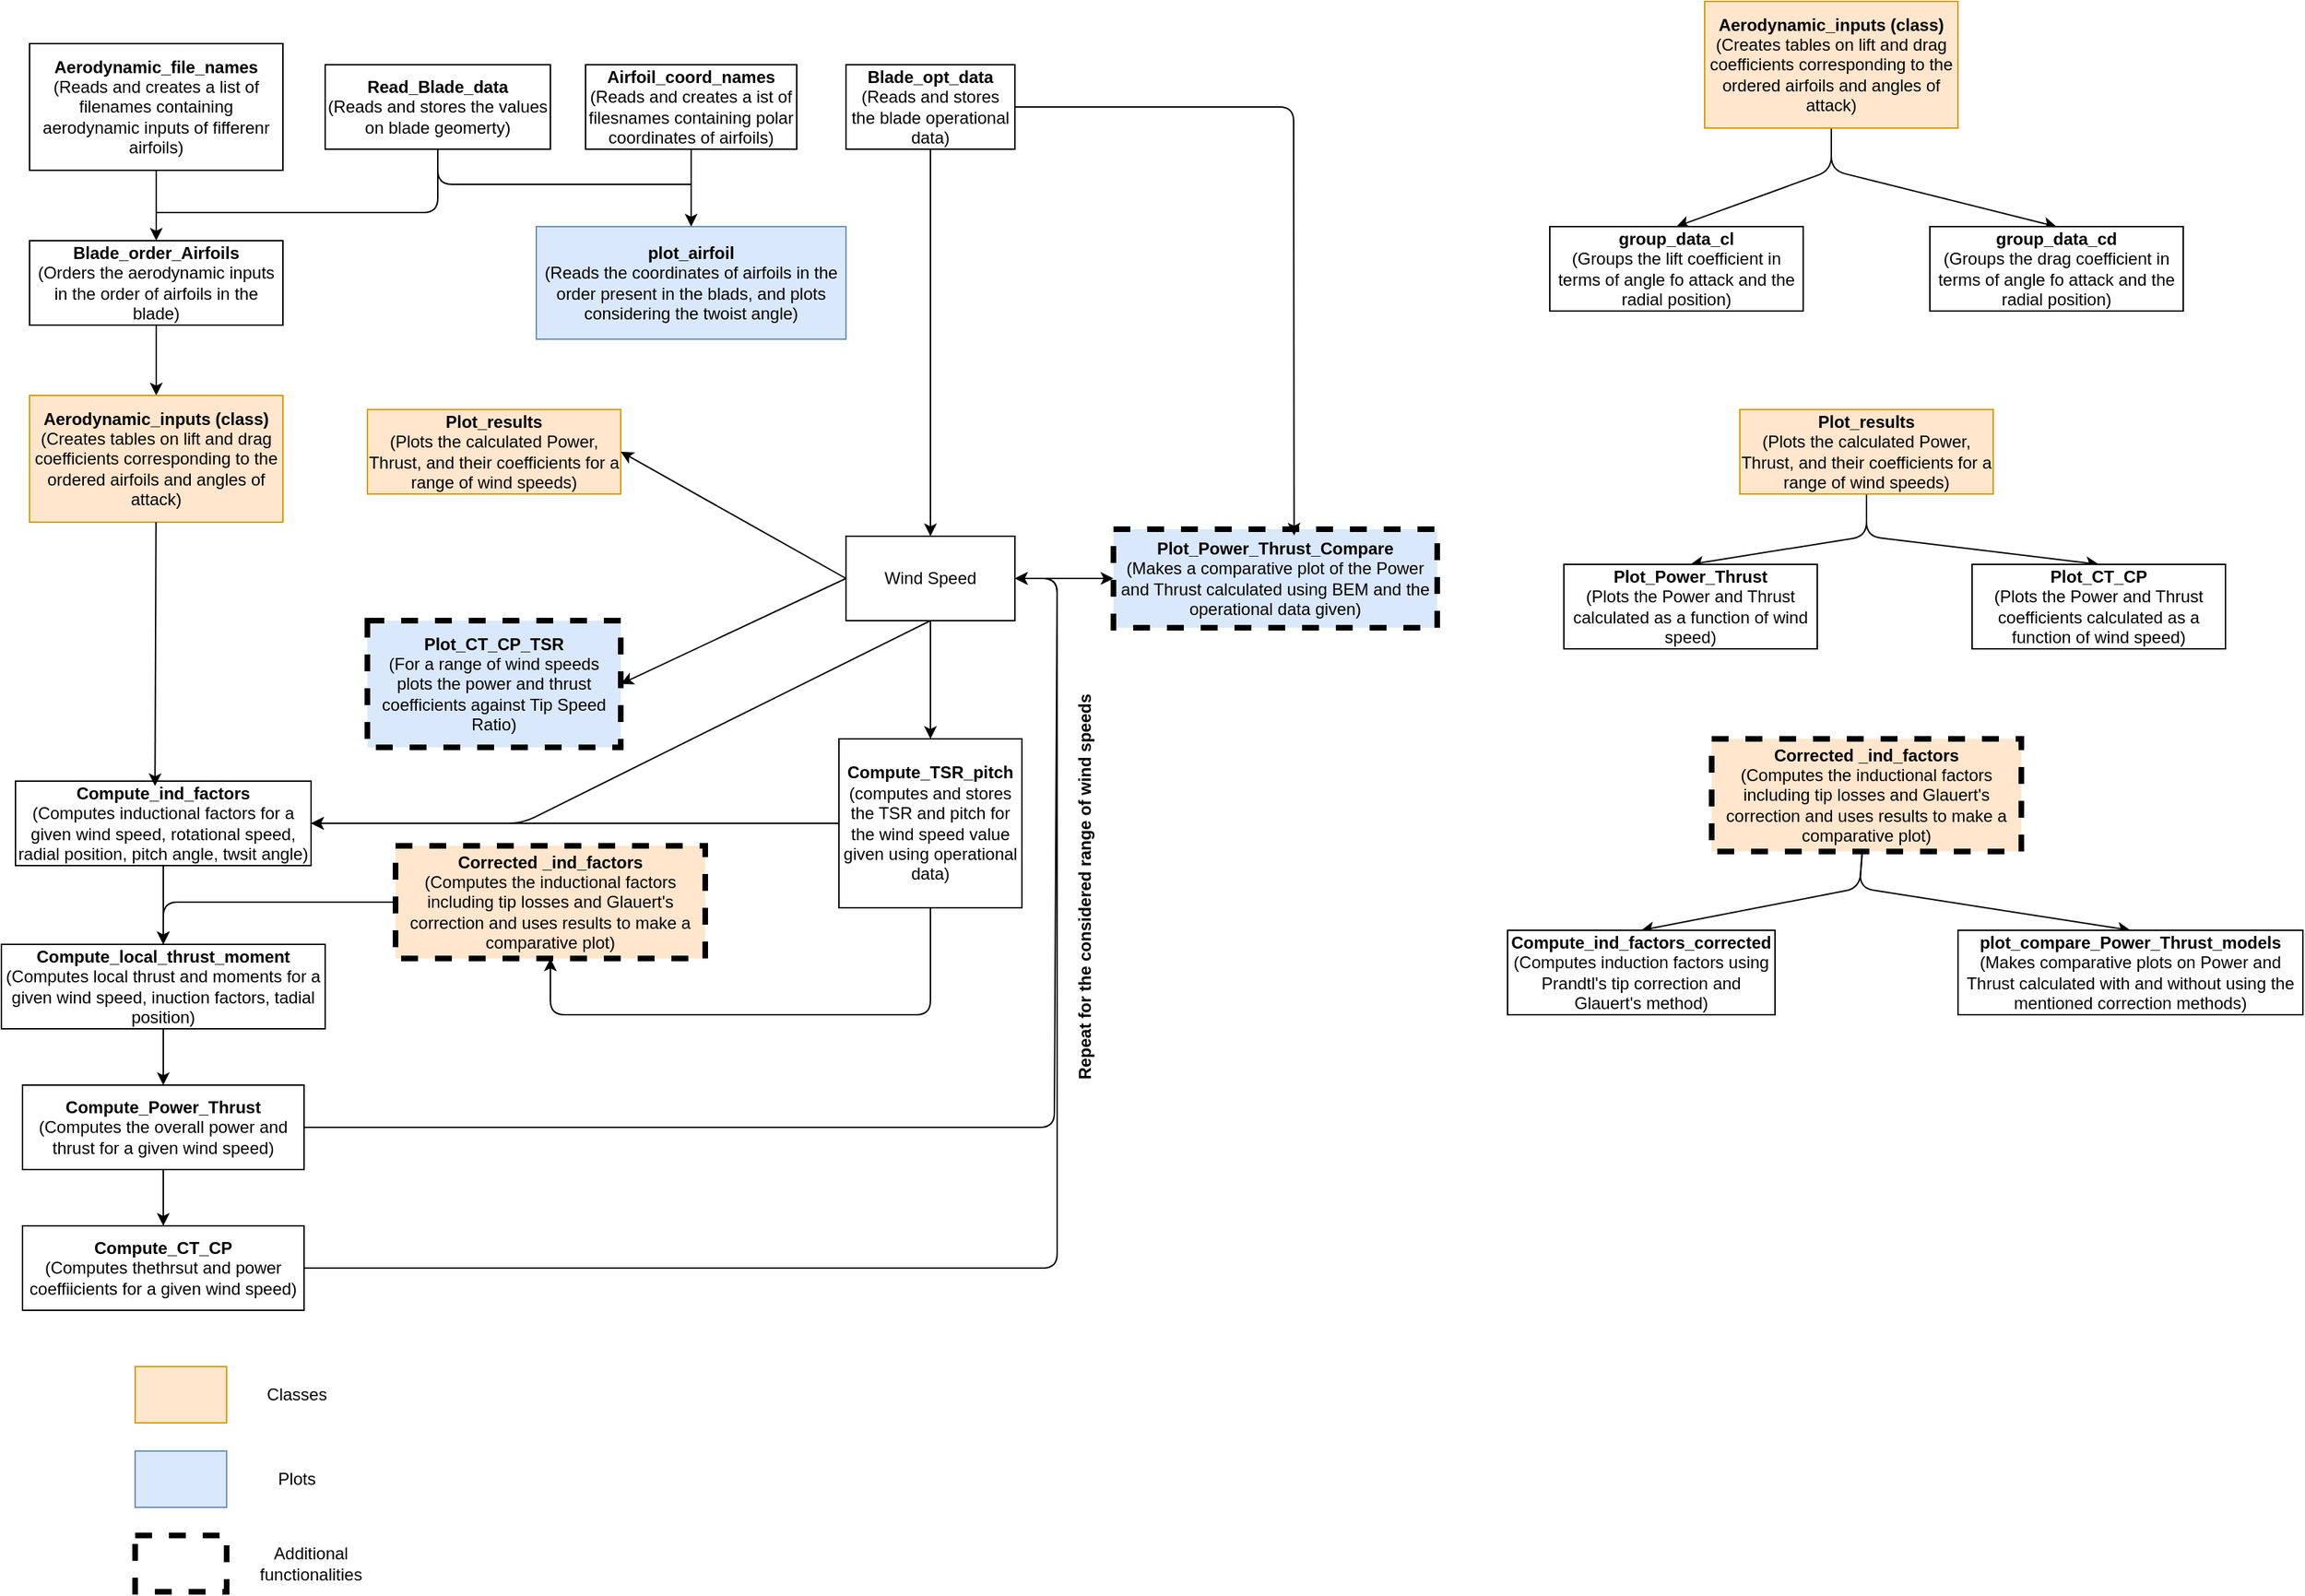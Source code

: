 <mxfile>
    <diagram id="HSMd7I8naoybt2gILDuz" name="Page-1">
        <mxGraphModel dx="850" dy="654" grid="1" gridSize="10" guides="1" tooltips="1" connect="1" arrows="1" fold="1" page="1" pageScale="1" pageWidth="850" pageHeight="1100" math="0" shadow="0">
            <root>
                <mxCell id="0"/>
                <mxCell id="1" parent="0"/>
                <mxCell id="8" style="edgeStyle=none;html=1;exitX=0.5;exitY=1;exitDx=0;exitDy=0;" parent="1" source="2" target="4" edge="1">
                    <mxGeometry relative="1" as="geometry"/>
                </mxCell>
                <mxCell id="2" value="&lt;b&gt;Aerodynamic_file_names&lt;/b&gt;&lt;div&gt;(Reads and creates a list of filenames containing aerodynamic inputs of fifferenr airfoils)&lt;/div&gt;" style="rounded=0;whiteSpace=wrap;html=1;" parent="1" vertex="1">
                    <mxGeometry x="60" y="80" width="180" height="90" as="geometry"/>
                </mxCell>
                <mxCell id="3" value="&lt;b&gt;Read_Blade_data&lt;/b&gt;&lt;br&gt;(Reads and stores the values on blade geomerty)" style="rounded=0;whiteSpace=wrap;html=1;" parent="1" vertex="1">
                    <mxGeometry x="270" y="95" width="160" height="60" as="geometry"/>
                </mxCell>
                <mxCell id="12" style="edgeStyle=none;html=1;exitX=0.5;exitY=1;exitDx=0;exitDy=0;" parent="1" source="4" target="5" edge="1">
                    <mxGeometry relative="1" as="geometry"/>
                </mxCell>
                <mxCell id="4" value="&lt;b&gt;Blade_order_Airfoils&lt;br&gt;&lt;/b&gt;(Orders the aerodynamic inputs in the order of airfoils in the blade)" style="rounded=0;whiteSpace=wrap;html=1;" parent="1" vertex="1">
                    <mxGeometry x="60" y="220" width="180" height="60" as="geometry"/>
                </mxCell>
                <mxCell id="5" value="&lt;b&gt;Aerodynamic_inputs (class)&lt;/b&gt;&lt;div&gt;(Creates tables on lift and drag coefficients corresponding to the ordered airfoils and angles of attack)&lt;/div&gt;" style="rounded=0;whiteSpace=wrap;html=1;fillColor=#ffe6cc;strokeColor=#d79b00;" parent="1" vertex="1">
                    <mxGeometry x="60" y="330" width="180" height="90" as="geometry"/>
                </mxCell>
                <mxCell id="11" style="edgeStyle=none;html=1;exitX=0.5;exitY=1;exitDx=0;exitDy=0;entryX=0.5;entryY=0;entryDx=0;entryDy=0;" parent="1" source="6" target="7" edge="1">
                    <mxGeometry relative="1" as="geometry"/>
                </mxCell>
                <mxCell id="6" value="&lt;b&gt;Airfoil_coord_names&lt;/b&gt;&lt;div&gt;(Reads and creates a ist of filesnames containing polar coordinates of airfoils)&lt;/div&gt;" style="rounded=0;whiteSpace=wrap;html=1;" parent="1" vertex="1">
                    <mxGeometry x="455" y="95" width="150" height="60" as="geometry"/>
                </mxCell>
                <mxCell id="7" value="&lt;b&gt;plot_airfoil&lt;/b&gt;&lt;div&gt;(Reads the coordinates of airfoils in the order present in the blads, and plots considering the twoist angle)&lt;/div&gt;" style="rounded=0;whiteSpace=wrap;html=1;fillColor=#dae8fc;strokeColor=#6c8ebf;" parent="1" vertex="1">
                    <mxGeometry x="420" y="210" width="220" height="80" as="geometry"/>
                </mxCell>
                <mxCell id="23" style="edgeStyle=none;html=1;exitX=0.5;exitY=1;exitDx=0;exitDy=0;entryX=0.5;entryY=0;entryDx=0;entryDy=0;" parent="1" source="47" target="15" edge="1">
                    <mxGeometry relative="1" as="geometry"/>
                </mxCell>
                <mxCell id="52" style="edgeStyle=none;html=1;entryX=0.5;entryY=0;entryDx=0;entryDy=0;" parent="1" source="13" target="47" edge="1">
                    <mxGeometry relative="1" as="geometry">
                        <Array as="points">
                            <mxPoint x="700" y="320"/>
                        </Array>
                    </mxGeometry>
                </mxCell>
                <mxCell id="13" value="&lt;b&gt;Blade_opt_data&lt;/b&gt;&lt;div&gt;(Reads and stores the blade operational data)&lt;/div&gt;" style="rounded=0;whiteSpace=wrap;html=1;" parent="1" vertex="1">
                    <mxGeometry x="640" y="95" width="120" height="60" as="geometry"/>
                </mxCell>
                <mxCell id="26" style="edgeStyle=none;html=1;entryX=1;entryY=0.5;entryDx=0;entryDy=0;" parent="1" source="15" target="16" edge="1">
                    <mxGeometry relative="1" as="geometry"/>
                </mxCell>
                <mxCell id="70" style="edgeStyle=none;html=1;exitX=0.5;exitY=1;exitDx=0;exitDy=0;entryX=0.5;entryY=1;entryDx=0;entryDy=0;" edge="1" parent="1" source="15" target="66">
                    <mxGeometry relative="1" as="geometry">
                        <Array as="points">
                            <mxPoint x="700" y="770"/>
                            <mxPoint x="430" y="770"/>
                        </Array>
                    </mxGeometry>
                </mxCell>
                <mxCell id="15" value="&lt;b&gt;Compute_TSR_pitch&lt;/b&gt;&lt;div&gt;(computes and stores the TSR and pitch for the wind speed value given using operational data)&lt;/div&gt;" style="rounded=0;whiteSpace=wrap;html=1;" parent="1" vertex="1">
                    <mxGeometry x="635" y="574" width="130" height="120" as="geometry"/>
                </mxCell>
                <mxCell id="28" value="" style="edgeStyle=none;html=1;" parent="1" source="16" target="17" edge="1">
                    <mxGeometry relative="1" as="geometry"/>
                </mxCell>
                <mxCell id="16" value="&lt;b&gt;Compute_ind_factors&lt;/b&gt;&lt;div&gt;(Computes inductional factors for a given wind speed, rotational speed, radial position, pitch angle, twsit angle)&lt;/div&gt;" style="rounded=0;whiteSpace=wrap;html=1;" parent="1" vertex="1">
                    <mxGeometry x="50" y="604" width="210" height="60" as="geometry"/>
                </mxCell>
                <mxCell id="29" value="" style="edgeStyle=none;html=1;" parent="1" source="17" target="18" edge="1">
                    <mxGeometry relative="1" as="geometry"/>
                </mxCell>
                <mxCell id="17" value="&lt;b&gt;Compute_local_thrust_moment&lt;/b&gt;&lt;div&gt;(Computes local thrust and moments for a given wind speed, inuction factors, tadial position)&lt;/div&gt;" style="rounded=0;whiteSpace=wrap;html=1;" parent="1" vertex="1">
                    <mxGeometry x="40" y="720" width="230" height="60" as="geometry"/>
                </mxCell>
                <mxCell id="56" style="edgeStyle=none;html=1;exitX=1;exitY=0.5;exitDx=0;exitDy=0;entryX=1;entryY=0.5;entryDx=0;entryDy=0;" parent="1" source="18" target="47" edge="1">
                    <mxGeometry relative="1" as="geometry">
                        <mxPoint x="847.5" y="440.0" as="targetPoint"/>
                        <mxPoint x="342.5" y="830" as="sourcePoint"/>
                        <Array as="points">
                            <mxPoint x="788" y="850"/>
                            <mxPoint x="790" y="460"/>
                        </Array>
                    </mxGeometry>
                </mxCell>
                <mxCell id="59" style="edgeStyle=none;html=1;exitX=0.5;exitY=1;exitDx=0;exitDy=0;" parent="1" source="18" target="58" edge="1">
                    <mxGeometry relative="1" as="geometry"/>
                </mxCell>
                <mxCell id="18" value="&lt;b&gt;Compute_Power_Thrust&lt;/b&gt;&lt;br&gt;(Computes the overall power and thrust for a given wind speed)" style="rounded=0;whiteSpace=wrap;html=1;" parent="1" vertex="1">
                    <mxGeometry x="55" y="820" width="200" height="60" as="geometry"/>
                </mxCell>
                <mxCell id="19" value="Plot_results&lt;div&gt;&lt;span style=&quot;font-weight: normal;&quot;&gt;(Plots the calculated Power, Thrust, and their coefficients for a range of wind speeds)&lt;/span&gt;&lt;/div&gt;" style="rounded=0;whiteSpace=wrap;html=1;fontStyle=1;fillColor=#ffe6cc;strokeColor=#d79b00;" parent="1" vertex="1">
                    <mxGeometry x="300" y="340" width="180" height="60" as="geometry"/>
                </mxCell>
                <mxCell id="40" value="" style="endArrow=none;html=1;entryX=0.5;entryY=1;entryDx=0;entryDy=0;" parent="1" target="3" edge="1">
                    <mxGeometry width="50" height="50" relative="1" as="geometry">
                        <mxPoint x="150" y="200" as="sourcePoint"/>
                        <mxPoint x="395" y="155" as="targetPoint"/>
                        <Array as="points">
                            <mxPoint x="350" y="200"/>
                        </Array>
                    </mxGeometry>
                </mxCell>
                <mxCell id="43" value="" style="endArrow=none;html=1;exitX=0.5;exitY=1;exitDx=0;exitDy=0;" parent="1" source="3" edge="1">
                    <mxGeometry width="50" height="50" relative="1" as="geometry">
                        <mxPoint x="490" y="210" as="sourcePoint"/>
                        <mxPoint x="530" y="180" as="targetPoint"/>
                        <Array as="points">
                            <mxPoint x="350" y="180"/>
                        </Array>
                    </mxGeometry>
                </mxCell>
                <mxCell id="55" style="edgeStyle=none;html=1;entryX=1;entryY=0.5;entryDx=0;entryDy=0;" parent="1" target="16" edge="1">
                    <mxGeometry relative="1" as="geometry">
                        <mxPoint x="700" y="490" as="sourcePoint"/>
                        <Array as="points">
                            <mxPoint x="410" y="634"/>
                        </Array>
                    </mxGeometry>
                </mxCell>
                <mxCell id="62" style="edgeStyle=none;html=1;exitX=0;exitY=0.5;exitDx=0;exitDy=0;entryX=1;entryY=0.5;entryDx=0;entryDy=0;" parent="1" source="47" target="19" edge="1">
                    <mxGeometry relative="1" as="geometry"/>
                </mxCell>
                <mxCell id="63" style="edgeStyle=none;html=1;exitX=0;exitY=0.5;exitDx=0;exitDy=0;entryX=1;entryY=0.5;entryDx=0;entryDy=0;" parent="1" source="47" target="57" edge="1">
                    <mxGeometry relative="1" as="geometry"/>
                </mxCell>
                <mxCell id="71" style="edgeStyle=none;html=1;exitX=1;exitY=0.5;exitDx=0;exitDy=0;entryX=0;entryY=0.5;entryDx=0;entryDy=0;" edge="1" parent="1" source="47" target="64">
                    <mxGeometry relative="1" as="geometry"/>
                </mxCell>
                <mxCell id="47" value="Wind Speed" style="rounded=0;whiteSpace=wrap;html=1;" parent="1" vertex="1">
                    <mxGeometry x="640" y="430" width="120" height="60" as="geometry"/>
                </mxCell>
                <mxCell id="54" style="edgeStyle=none;html=1;entryX=0.472;entryY=0.059;entryDx=0;entryDy=0;entryPerimeter=0;" parent="1" source="5" target="16" edge="1">
                    <mxGeometry relative="1" as="geometry"/>
                </mxCell>
                <mxCell id="57" value="Plot_CT_CP_TSR&lt;div&gt;&lt;span style=&quot;font-weight: normal;&quot;&gt;(For a range of wind speeds plots the power and thrust coefficients against Tip Speed Ratio)&lt;/span&gt;&lt;/div&gt;" style="rounded=0;whiteSpace=wrap;html=1;fontStyle=1;fillColor=#dae8fc;strokeColor=light-dark(#000000,#5C79A3);dashed=1;strokeWidth=4;" parent="1" vertex="1">
                    <mxGeometry x="300" y="490" width="180" height="90" as="geometry"/>
                </mxCell>
                <mxCell id="60" style="edgeStyle=none;html=1;entryX=1;entryY=0.5;entryDx=0;entryDy=0;" parent="1" source="58" target="47" edge="1">
                    <mxGeometry relative="1" as="geometry">
                        <Array as="points">
                            <mxPoint x="790" y="950"/>
                            <mxPoint x="790" y="460"/>
                        </Array>
                    </mxGeometry>
                </mxCell>
                <mxCell id="58" value="&lt;b&gt;Compute_CT_CP&lt;br&gt;&lt;/b&gt;(Computes thethrsut and power coeffiicients for a given wind speed)" style="rounded=0;whiteSpace=wrap;html=1;" parent="1" vertex="1">
                    <mxGeometry x="55" y="920" width="200" height="60" as="geometry"/>
                </mxCell>
                <mxCell id="61" value="Repeat for the considered range of wind speeds" style="text;html=1;align=center;verticalAlign=middle;whiteSpace=wrap;rounded=0;fontStyle=1;rotation=-90;" parent="1" vertex="1">
                    <mxGeometry x="650" y="664" width="320" height="30" as="geometry"/>
                </mxCell>
                <mxCell id="64" value="&lt;b&gt;Plot_Power_Thrust_Compare&lt;/b&gt;&lt;div&gt;(Makes a comparative plot of the Power and Thrust calculated using BEM and the operational data given)&lt;/div&gt;" style="rounded=0;whiteSpace=wrap;html=1;fillColor=#dae8fc;strokeColor=light-dark(#000000, #5c79a3);dashed=1;strokeWidth=4;" vertex="1" parent="1">
                    <mxGeometry x="830" y="425" width="230" height="70" as="geometry"/>
                </mxCell>
                <mxCell id="68" style="edgeStyle=none;html=1;exitX=0;exitY=0.5;exitDx=0;exitDy=0;entryX=0.5;entryY=0;entryDx=0;entryDy=0;" edge="1" parent="1" source="66" target="17">
                    <mxGeometry relative="1" as="geometry">
                        <Array as="points">
                            <mxPoint x="155" y="690"/>
                        </Array>
                    </mxGeometry>
                </mxCell>
                <mxCell id="66" value="&lt;b&gt;Corrected _ind_factors&lt;/b&gt;&lt;div&gt;(Computes the inductional factors including tip losses and Glauert&#39;s correction and uses results to make a comparative plot)&lt;/div&gt;" style="rounded=0;whiteSpace=wrap;html=1;fillColor=#ffe6cc;strokeColor=light-dark(#000000, #996500);gradientColor=none;gradientDirection=radial;shadow=0;dashed=1;strokeWidth=4;" vertex="1" parent="1">
                    <mxGeometry x="320" y="650" width="220" height="80" as="geometry"/>
                </mxCell>
                <mxCell id="72" style="edgeStyle=none;html=1;entryX=0.558;entryY=0.065;entryDx=0;entryDy=0;entryPerimeter=0;" edge="1" parent="1" source="13" target="64">
                    <mxGeometry relative="1" as="geometry">
                        <Array as="points">
                            <mxPoint x="958" y="125"/>
                        </Array>
                    </mxGeometry>
                </mxCell>
                <mxCell id="73" value="" style="rounded=0;whiteSpace=wrap;html=1;fillColor=#ffe6cc;strokeColor=#d79b00;" vertex="1" parent="1">
                    <mxGeometry x="135" y="1020" width="65" height="40" as="geometry"/>
                </mxCell>
                <mxCell id="74" value="" style="rounded=0;whiteSpace=wrap;html=1;fillColor=#dae8fc;strokeColor=#6c8ebf;" vertex="1" parent="1">
                    <mxGeometry x="135" y="1080" width="65" height="40" as="geometry"/>
                </mxCell>
                <mxCell id="75" value="" style="rounded=0;whiteSpace=wrap;html=1;dashed=1;strokeWidth=4;" vertex="1" parent="1">
                    <mxGeometry x="135" y="1140" width="65" height="40" as="geometry"/>
                </mxCell>
                <mxCell id="76" value="Classes" style="text;html=1;align=center;verticalAlign=middle;whiteSpace=wrap;rounded=0;" vertex="1" parent="1">
                    <mxGeometry x="220" y="1025" width="60" height="30" as="geometry"/>
                </mxCell>
                <mxCell id="77" value="Plots" style="text;html=1;align=center;verticalAlign=middle;whiteSpace=wrap;rounded=0;" vertex="1" parent="1">
                    <mxGeometry x="220" y="1085" width="60" height="30" as="geometry"/>
                </mxCell>
                <mxCell id="78" value="Additional functionalities" style="text;html=1;align=center;verticalAlign=middle;whiteSpace=wrap;rounded=0;" vertex="1" parent="1">
                    <mxGeometry x="220" y="1145" width="80" height="30" as="geometry"/>
                </mxCell>
                <mxCell id="88" style="edgeStyle=none;html=1;entryX=0.5;entryY=0;entryDx=0;entryDy=0;" edge="1" parent="1" source="79" target="80">
                    <mxGeometry relative="1" as="geometry">
                        <Array as="points">
                            <mxPoint x="1340" y="170"/>
                        </Array>
                    </mxGeometry>
                </mxCell>
                <mxCell id="89" style="edgeStyle=none;html=1;exitX=0.5;exitY=1;exitDx=0;exitDy=0;entryX=0.5;entryY=0;entryDx=0;entryDy=0;" edge="1" parent="1" source="79" target="81">
                    <mxGeometry relative="1" as="geometry">
                        <Array as="points">
                            <mxPoint x="1340" y="170"/>
                        </Array>
                    </mxGeometry>
                </mxCell>
                <mxCell id="79" value="&lt;b&gt;Aerodynamic_inputs (class)&lt;/b&gt;&lt;div&gt;(Creates tables on lift and drag coefficients corresponding to the ordered airfoils and angles of attack)&lt;/div&gt;" style="rounded=0;whiteSpace=wrap;html=1;fillColor=#ffe6cc;strokeColor=#d79b00;" vertex="1" parent="1">
                    <mxGeometry x="1250" y="50" width="180" height="90" as="geometry"/>
                </mxCell>
                <mxCell id="80" value="&lt;b&gt;group_data_cl&lt;/b&gt;&lt;div&gt;(Groups the lift coefficient in terms of angle fo attack and the radial position)&lt;/div&gt;" style="rounded=0;whiteSpace=wrap;html=1;" vertex="1" parent="1">
                    <mxGeometry x="1140" y="210" width="180" height="60" as="geometry"/>
                </mxCell>
                <mxCell id="81" value="&lt;b&gt;group_data_cd&lt;/b&gt;&lt;div&gt;(Groups the drag coefficient in terms of angle fo attack and the radial position)&lt;/div&gt;" style="rounded=0;whiteSpace=wrap;html=1;" vertex="1" parent="1">
                    <mxGeometry x="1410" y="210" width="180" height="60" as="geometry"/>
                </mxCell>
                <mxCell id="90" style="edgeStyle=none;html=1;entryX=0.5;entryY=0;entryDx=0;entryDy=0;" edge="1" parent="1" source="82" target="83">
                    <mxGeometry relative="1" as="geometry">
                        <Array as="points">
                            <mxPoint x="1365" y="430"/>
                        </Array>
                    </mxGeometry>
                </mxCell>
                <mxCell id="91" style="edgeStyle=none;html=1;entryX=0.5;entryY=0;entryDx=0;entryDy=0;" edge="1" parent="1" source="82" target="84">
                    <mxGeometry relative="1" as="geometry">
                        <Array as="points">
                            <mxPoint x="1365" y="430"/>
                        </Array>
                    </mxGeometry>
                </mxCell>
                <mxCell id="82" value="Plot_results&lt;div&gt;&lt;span style=&quot;font-weight: normal;&quot;&gt;(Plots the calculated Power, Thrust, and their coefficients for a range of wind speeds)&lt;/span&gt;&lt;/div&gt;" style="rounded=0;whiteSpace=wrap;html=1;fontStyle=1;fillColor=#ffe6cc;strokeColor=#d79b00;" vertex="1" parent="1">
                    <mxGeometry x="1275" y="340" width="180" height="60" as="geometry"/>
                </mxCell>
                <mxCell id="83" value="&lt;b&gt;Plot_Power_Thrust&lt;/b&gt;&lt;br&gt;&lt;div&gt;(Plots the Power and Thrust calculated as a function of wind speed)&lt;/div&gt;" style="rounded=0;whiteSpace=wrap;html=1;" vertex="1" parent="1">
                    <mxGeometry x="1150" y="450" width="180" height="60" as="geometry"/>
                </mxCell>
                <mxCell id="84" value="&lt;b&gt;Plot_CT_CP&lt;/b&gt;&lt;br&gt;&lt;div&gt;(Plots the Power and Thrust coefficients calculated as a function of wind speed)&lt;/div&gt;" style="rounded=0;whiteSpace=wrap;html=1;" vertex="1" parent="1">
                    <mxGeometry x="1440" y="450" width="180" height="60" as="geometry"/>
                </mxCell>
                <mxCell id="92" style="edgeStyle=none;html=1;entryX=0.5;entryY=0;entryDx=0;entryDy=0;" edge="1" parent="1" source="85" target="86">
                    <mxGeometry relative="1" as="geometry">
                        <Array as="points">
                            <mxPoint x="1360" y="680"/>
                        </Array>
                    </mxGeometry>
                </mxCell>
                <mxCell id="93" style="edgeStyle=none;html=1;entryX=0.5;entryY=0;entryDx=0;entryDy=0;" edge="1" parent="1" source="85" target="87">
                    <mxGeometry relative="1" as="geometry">
                        <Array as="points">
                            <mxPoint x="1360" y="680"/>
                        </Array>
                    </mxGeometry>
                </mxCell>
                <mxCell id="85" value="&lt;b&gt;Corrected _ind_factors&lt;/b&gt;&lt;div&gt;(Computes the inductional factors including tip losses and Glauert&#39;s correction and uses results to make a comparative plot)&lt;/div&gt;" style="rounded=0;whiteSpace=wrap;html=1;fillColor=#ffe6cc;strokeColor=light-dark(#000000, #996500);gradientColor=none;gradientDirection=radial;shadow=0;dashed=1;strokeWidth=4;" vertex="1" parent="1">
                    <mxGeometry x="1255" y="574" width="220" height="80" as="geometry"/>
                </mxCell>
                <mxCell id="86" value="&lt;b&gt;Compute_ind_factors_corrected&lt;/b&gt;&lt;br&gt;&lt;div&gt;(Computes induction factors using Prandtl&#39;s tip correction and Glauert&#39;s method)&lt;/div&gt;" style="rounded=0;whiteSpace=wrap;html=1;" vertex="1" parent="1">
                    <mxGeometry x="1110" y="710" width="190" height="60" as="geometry"/>
                </mxCell>
                <mxCell id="87" value="&lt;b&gt;plot_compare_Power_Thrust_models&lt;/b&gt;&lt;br&gt;&lt;div&gt;(Makes comparative plots on Power and Thrust calculated with and without using the mentioned correction methods)&lt;/div&gt;" style="rounded=0;whiteSpace=wrap;html=1;" vertex="1" parent="1">
                    <mxGeometry x="1430" y="710" width="245" height="60" as="geometry"/>
                </mxCell>
            </root>
        </mxGraphModel>
    </diagram>
</mxfile>